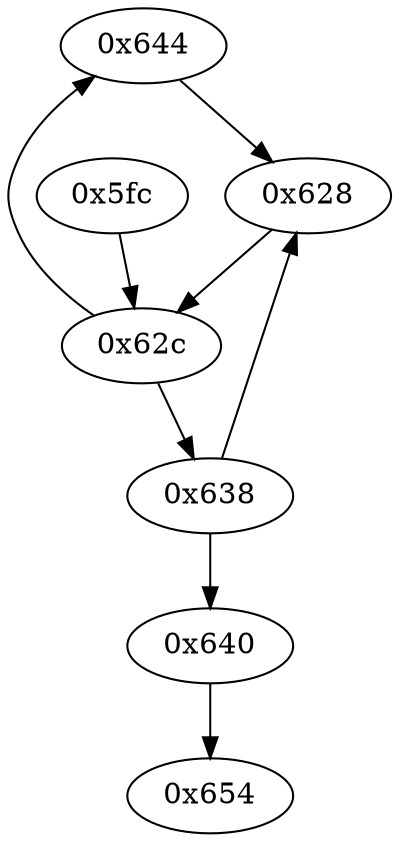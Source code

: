 strict digraph "" {
	"0x644"	 [opcode="[u'add', u'ldrb', u'bl', u'b']"];
	"0x628"	 [opcode="[u'add']"];
	"0x644" -> "0x628";
	"0x5fc"	 [opcode="[u'mov', u'mov', u'cmp', u'bx', u'push', u'add', u'ldr', u'ldrb', u'bl', u'mov', u'b']"];
	"0x62c"	 [opcode="[u'ldrb', u'cmp', u'b']"];
	"0x5fc" -> "0x62c";
	"0x654"	 [opcode="[u'mov', u'bl', u'mov', u'pop', u'bx', u'ldr', u'tst', u'orr', u'bic', u'add', u'bx', u'push', u'cmp', u'mov', u'b']"];
	"0x62c" -> "0x644";
	"0x638"	 [opcode="[u'cmp', u'b']"];
	"0x62c" -> "0x638";
	"0x640"	 [opcode="[u'b']"];
	"0x640" -> "0x654";
	"0x628" -> "0x62c";
	"0x638" -> "0x640";
	"0x638" -> "0x628";
}
